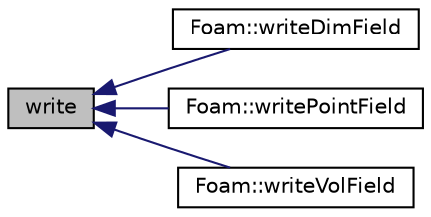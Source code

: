 digraph "write"
{
  bgcolor="transparent";
  edge [fontname="Helvetica",fontsize="10",labelfontname="Helvetica",labelfontsize="10"];
  node [fontname="Helvetica",fontsize="10",shape=record];
  rankdir="LR";
  Node1 [label="write",height=0.2,width=0.4,color="black", fillcolor="grey75", style="filled" fontcolor="black"];
  Node1 -> Node2 [dir="back",color="midnightblue",fontsize="10",style="solid",fontname="Helvetica"];
  Node2 [label="Foam::writeDimField",height=0.2,width=0.4,color="black",URL="$namespaceFoam.html#a3f24a752ad43a2bd64b58b86d90bcbac"];
  Node1 -> Node3 [dir="back",color="midnightblue",fontsize="10",style="solid",fontname="Helvetica"];
  Node3 [label="Foam::writePointField",height=0.2,width=0.4,color="black",URL="$namespaceFoam.html#af11955c089da9e52e9286da7479e9285"];
  Node1 -> Node4 [dir="back",color="midnightblue",fontsize="10",style="solid",fontname="Helvetica"];
  Node4 [label="Foam::writeVolField",height=0.2,width=0.4,color="black",URL="$namespaceFoam.html#a0a66d87efea163fa1f9abc3d2d0eba85"];
}
